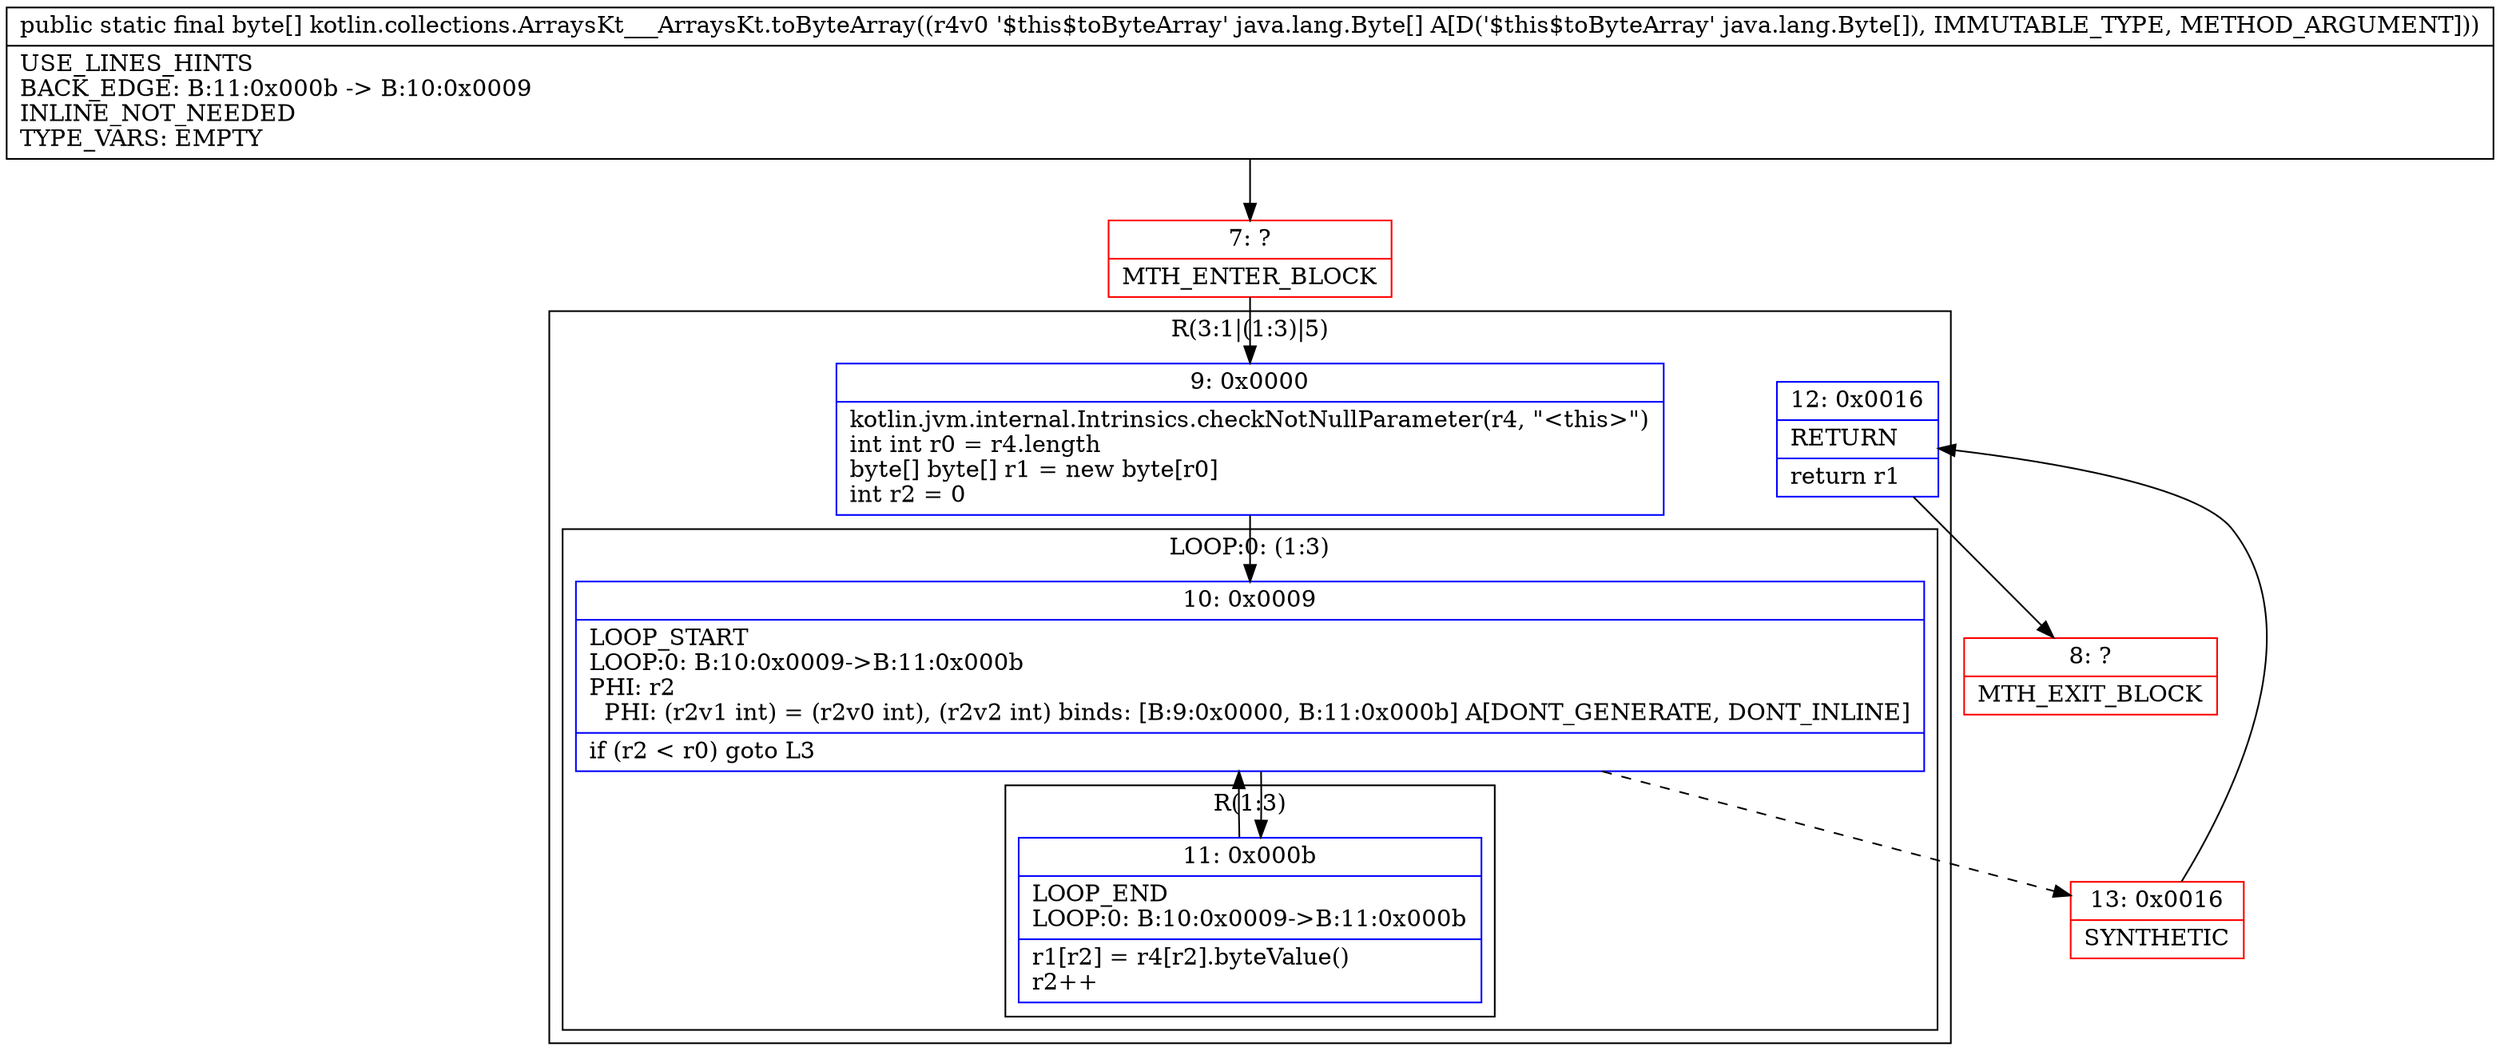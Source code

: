 digraph "CFG forkotlin.collections.ArraysKt___ArraysKt.toByteArray([Ljava\/lang\/Byte;)[B" {
subgraph cluster_Region_765854316 {
label = "R(3:1|(1:3)|5)";
node [shape=record,color=blue];
Node_9 [shape=record,label="{9\:\ 0x0000|kotlin.jvm.internal.Intrinsics.checkNotNullParameter(r4, \"\<this\>\")\lint int r0 = r4.length\lbyte[] byte[] r1 = new byte[r0]\lint r2 = 0\l}"];
subgraph cluster_LoopRegion_278421833 {
label = "LOOP:0: (1:3)";
node [shape=record,color=blue];
Node_10 [shape=record,label="{10\:\ 0x0009|LOOP_START\lLOOP:0: B:10:0x0009\-\>B:11:0x000b\lPHI: r2 \l  PHI: (r2v1 int) = (r2v0 int), (r2v2 int) binds: [B:9:0x0000, B:11:0x000b] A[DONT_GENERATE, DONT_INLINE]\l|if (r2 \< r0) goto L3\l}"];
subgraph cluster_Region_751227435 {
label = "R(1:3)";
node [shape=record,color=blue];
Node_11 [shape=record,label="{11\:\ 0x000b|LOOP_END\lLOOP:0: B:10:0x0009\-\>B:11:0x000b\l|r1[r2] = r4[r2].byteValue()\lr2++\l}"];
}
}
Node_12 [shape=record,label="{12\:\ 0x0016|RETURN\l|return r1\l}"];
}
Node_7 [shape=record,color=red,label="{7\:\ ?|MTH_ENTER_BLOCK\l}"];
Node_13 [shape=record,color=red,label="{13\:\ 0x0016|SYNTHETIC\l}"];
Node_8 [shape=record,color=red,label="{8\:\ ?|MTH_EXIT_BLOCK\l}"];
MethodNode[shape=record,label="{public static final byte[] kotlin.collections.ArraysKt___ArraysKt.toByteArray((r4v0 '$this$toByteArray' java.lang.Byte[] A[D('$this$toByteArray' java.lang.Byte[]), IMMUTABLE_TYPE, METHOD_ARGUMENT]))  | USE_LINES_HINTS\lBACK_EDGE: B:11:0x000b \-\> B:10:0x0009\lINLINE_NOT_NEEDED\lTYPE_VARS: EMPTY\l}"];
MethodNode -> Node_7;Node_9 -> Node_10;
Node_10 -> Node_11;
Node_10 -> Node_13[style=dashed];
Node_11 -> Node_10;
Node_12 -> Node_8;
Node_7 -> Node_9;
Node_13 -> Node_12;
}

